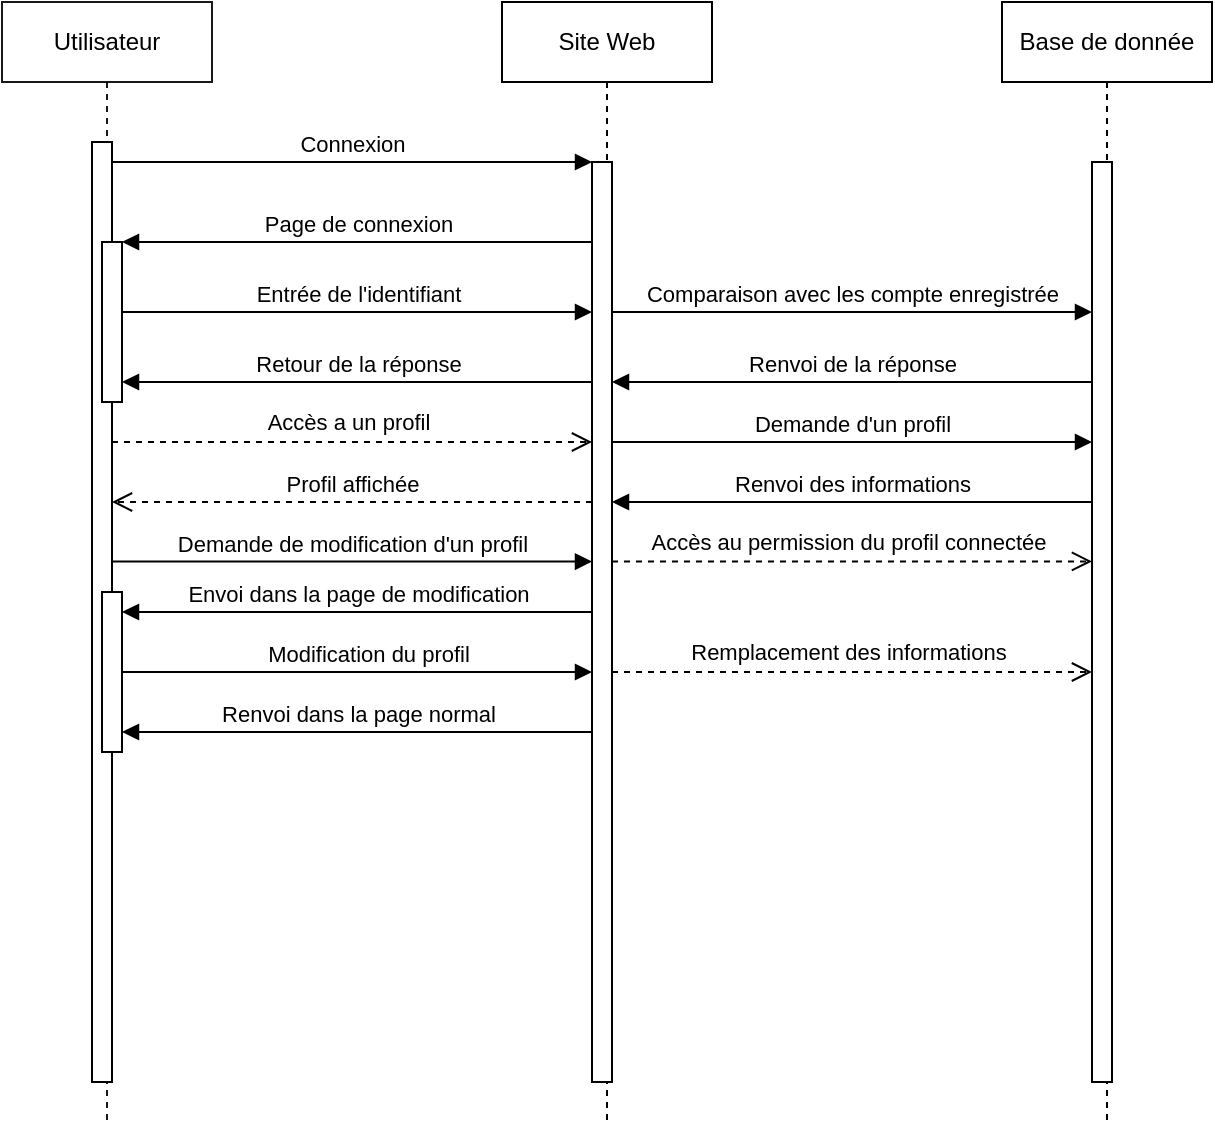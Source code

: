 <mxfile version="21.1.1" type="github">
  <diagram name="Page-1" id="2YBvvXClWsGukQMizWep">
    <mxGraphModel dx="787" dy="455" grid="1" gridSize="5" guides="1" tooltips="1" connect="1" arrows="1" fold="1" page="1" pageScale="1" pageWidth="850" pageHeight="1100" math="0" shadow="0">
      <root>
        <mxCell id="0" />
        <mxCell id="1" parent="0" />
        <mxCell id="aM9ryv3xv72pqoxQDRHE-1" value="Utilisateur" style="shape=umlLifeline;perimeter=lifelinePerimeter;whiteSpace=wrap;html=1;container=0;dropTarget=0;collapsible=0;recursiveResize=0;outlineConnect=0;portConstraint=eastwest;newEdgeStyle={&quot;edgeStyle&quot;:&quot;elbowEdgeStyle&quot;,&quot;elbow&quot;:&quot;vertical&quot;,&quot;curved&quot;:0,&quot;rounded&quot;:0};rounded=0;glass=0;shadow=0;strokeWidth=1;opacity=90;" parent="1" vertex="1">
          <mxGeometry x="160" y="40" width="105" height="560" as="geometry" />
        </mxCell>
        <mxCell id="aM9ryv3xv72pqoxQDRHE-2" value="" style="html=1;points=[];perimeter=orthogonalPerimeter;outlineConnect=0;targetShapes=umlLifeline;portConstraint=eastwest;newEdgeStyle={&quot;edgeStyle&quot;:&quot;elbowEdgeStyle&quot;,&quot;elbow&quot;:&quot;vertical&quot;,&quot;curved&quot;:0,&quot;rounded&quot;:0};" parent="aM9ryv3xv72pqoxQDRHE-1" vertex="1">
          <mxGeometry x="45" y="70" width="10" height="470" as="geometry" />
        </mxCell>
        <mxCell id="aM9ryv3xv72pqoxQDRHE-4" value="" style="html=1;points=[];perimeter=orthogonalPerimeter;outlineConnect=0;targetShapes=umlLifeline;portConstraint=eastwest;newEdgeStyle={&quot;edgeStyle&quot;:&quot;elbowEdgeStyle&quot;,&quot;elbow&quot;:&quot;vertical&quot;,&quot;curved&quot;:0,&quot;rounded&quot;:0};" parent="aM9ryv3xv72pqoxQDRHE-1" vertex="1">
          <mxGeometry x="50" y="120" width="10" height="80" as="geometry" />
        </mxCell>
        <mxCell id="UijiWT8xnxZC3mcxqvrs-42" value="" style="html=1;points=[];perimeter=orthogonalPerimeter;outlineConnect=0;targetShapes=umlLifeline;portConstraint=eastwest;newEdgeStyle={&quot;edgeStyle&quot;:&quot;elbowEdgeStyle&quot;,&quot;elbow&quot;:&quot;vertical&quot;,&quot;curved&quot;:0,&quot;rounded&quot;:0};" vertex="1" parent="aM9ryv3xv72pqoxQDRHE-1">
          <mxGeometry x="50" y="295" width="10" height="80" as="geometry" />
        </mxCell>
        <mxCell id="aM9ryv3xv72pqoxQDRHE-5" value="Site Web" style="shape=umlLifeline;perimeter=lifelinePerimeter;whiteSpace=wrap;html=1;container=0;dropTarget=0;collapsible=0;recursiveResize=0;outlineConnect=0;portConstraint=eastwest;newEdgeStyle={&quot;edgeStyle&quot;:&quot;elbowEdgeStyle&quot;,&quot;elbow&quot;:&quot;vertical&quot;,&quot;curved&quot;:0,&quot;rounded&quot;:0};" parent="1" vertex="1">
          <mxGeometry x="410" y="40" width="105" height="560" as="geometry" />
        </mxCell>
        <mxCell id="aM9ryv3xv72pqoxQDRHE-6" value="" style="html=1;points=[];perimeter=orthogonalPerimeter;outlineConnect=0;targetShapes=umlLifeline;portConstraint=eastwest;newEdgeStyle={&quot;edgeStyle&quot;:&quot;elbowEdgeStyle&quot;,&quot;elbow&quot;:&quot;vertical&quot;,&quot;curved&quot;:0,&quot;rounded&quot;:0};" parent="aM9ryv3xv72pqoxQDRHE-5" vertex="1">
          <mxGeometry x="45" y="80" width="10" height="460" as="geometry" />
        </mxCell>
        <mxCell id="aM9ryv3xv72pqoxQDRHE-7" value="Connexion" style="html=1;verticalAlign=bottom;endArrow=block;edgeStyle=elbowEdgeStyle;elbow=vertical;curved=0;rounded=0;" parent="1" source="aM9ryv3xv72pqoxQDRHE-2" target="aM9ryv3xv72pqoxQDRHE-6" edge="1">
          <mxGeometry relative="1" as="geometry">
            <mxPoint x="310" y="130" as="sourcePoint" />
            <Array as="points">
              <mxPoint x="295" y="120" />
            </Array>
          </mxGeometry>
        </mxCell>
        <mxCell id="aM9ryv3xv72pqoxQDRHE-8" value="Profil affichée" style="html=1;verticalAlign=bottom;endArrow=open;dashed=1;endSize=8;edgeStyle=elbowEdgeStyle;elbow=vertical;curved=0;rounded=0;" parent="1" source="aM9ryv3xv72pqoxQDRHE-6" target="aM9ryv3xv72pqoxQDRHE-2" edge="1">
          <mxGeometry relative="1" as="geometry">
            <mxPoint x="310" y="205" as="targetPoint" />
            <Array as="points">
              <mxPoint x="290" y="290" />
              <mxPoint x="335" y="285" />
              <mxPoint x="320" y="290" />
              <mxPoint x="305" y="275" />
              <mxPoint x="290" y="260" />
              <mxPoint x="335" y="280" />
              <mxPoint x="310" y="295" />
              <mxPoint x="310" y="305" />
              <mxPoint x="325" y="280" />
              <mxPoint x="305" y="280" />
            </Array>
          </mxGeometry>
        </mxCell>
        <mxCell id="aM9ryv3xv72pqoxQDRHE-9" value="Page de connexion" style="html=1;verticalAlign=bottom;endArrow=block;edgeStyle=elbowEdgeStyle;elbow=vertical;curved=0;rounded=0;" parent="1" source="aM9ryv3xv72pqoxQDRHE-6" target="aM9ryv3xv72pqoxQDRHE-4" edge="1">
          <mxGeometry relative="1" as="geometry">
            <mxPoint x="290" y="160" as="sourcePoint" />
            <Array as="points">
              <mxPoint x="305" y="160" />
            </Array>
          </mxGeometry>
        </mxCell>
        <mxCell id="UijiWT8xnxZC3mcxqvrs-28" value="Entrée de l&#39;identifiant" style="html=1;verticalAlign=bottom;endArrow=block;edgeStyle=elbowEdgeStyle;elbow=vertical;curved=0;rounded=0;" edge="1" parent="1" target="aM9ryv3xv72pqoxQDRHE-6">
          <mxGeometry relative="1" as="geometry">
            <mxPoint x="220" y="195" as="sourcePoint" />
            <Array as="points">
              <mxPoint x="295" y="195" />
            </Array>
            <mxPoint x="380" y="195" as="targetPoint" />
          </mxGeometry>
        </mxCell>
        <mxCell id="UijiWT8xnxZC3mcxqvrs-29" value="Retour de la réponse" style="html=1;verticalAlign=bottom;endArrow=block;edgeStyle=elbowEdgeStyle;elbow=vertical;curved=0;rounded=0;" edge="1" parent="1" source="aM9ryv3xv72pqoxQDRHE-6">
          <mxGeometry relative="1" as="geometry">
            <mxPoint x="380" y="230" as="sourcePoint" />
            <Array as="points">
              <mxPoint x="305" y="230" />
            </Array>
            <mxPoint x="220" y="230" as="targetPoint" />
          </mxGeometry>
        </mxCell>
        <mxCell id="UijiWT8xnxZC3mcxqvrs-33" value="" style="endArrow=open;dashed=1;endFill=0;endSize=8;html=1;rounded=0;edgeStyle=elbowEdgeStyle;elbow=vertical;" edge="1" parent="1" source="aM9ryv3xv72pqoxQDRHE-2" target="aM9ryv3xv72pqoxQDRHE-6">
          <mxGeometry width="160" relative="1" as="geometry">
            <mxPoint x="335" y="300" as="sourcePoint" />
            <mxPoint x="495" y="300" as="targetPoint" />
            <Array as="points">
              <mxPoint x="325" y="260" />
              <mxPoint x="355" y="300" />
            </Array>
          </mxGeometry>
        </mxCell>
        <mxCell id="UijiWT8xnxZC3mcxqvrs-35" value="Accès a un profil" style="edgeLabel;html=1;align=center;verticalAlign=middle;resizable=0;points=[];" vertex="1" connectable="0" parent="UijiWT8xnxZC3mcxqvrs-33">
          <mxGeometry x="-0.129" y="1" relative="1" as="geometry">
            <mxPoint x="13" y="-9" as="offset" />
          </mxGeometry>
        </mxCell>
        <mxCell id="UijiWT8xnxZC3mcxqvrs-36" value="Demande de modification d&#39;un profil" style="html=1;verticalAlign=bottom;endArrow=block;edgeStyle=elbowEdgeStyle;elbow=vertical;curved=0;rounded=0;" edge="1" parent="1" target="aM9ryv3xv72pqoxQDRHE-6">
          <mxGeometry relative="1" as="geometry">
            <mxPoint x="215" y="319.76" as="sourcePoint" />
            <Array as="points">
              <mxPoint x="295" y="319.76" />
            </Array>
            <mxPoint x="425" y="320" as="targetPoint" />
          </mxGeometry>
        </mxCell>
        <mxCell id="UijiWT8xnxZC3mcxqvrs-38" value="Envoi dans la page de modification" style="html=1;verticalAlign=bottom;endArrow=block;edgeStyle=elbowEdgeStyle;elbow=vertical;curved=0;rounded=0;" edge="1" parent="1" source="aM9ryv3xv72pqoxQDRHE-6" target="UijiWT8xnxZC3mcxqvrs-42">
          <mxGeometry relative="1" as="geometry">
            <mxPoint x="375" y="350" as="sourcePoint" />
            <Array as="points">
              <mxPoint x="375" y="345" />
              <mxPoint x="270" y="345" />
              <mxPoint x="240" y="340" />
              <mxPoint x="300" y="350" />
            </Array>
            <mxPoint x="215" y="350" as="targetPoint" />
          </mxGeometry>
        </mxCell>
        <mxCell id="UijiWT8xnxZC3mcxqvrs-45" value="Modification du profil" style="html=1;verticalAlign=bottom;endArrow=block;edgeStyle=elbowEdgeStyle;elbow=vertical;curved=0;rounded=0;" edge="1" parent="1" target="aM9ryv3xv72pqoxQDRHE-6">
          <mxGeometry x="0.061" relative="1" as="geometry">
            <mxPoint x="220" y="380" as="sourcePoint" />
            <Array as="points">
              <mxPoint x="255" y="375" />
              <mxPoint x="430" y="365" />
              <mxPoint x="315" y="370" />
              <mxPoint x="270" y="365" />
              <mxPoint x="300" y="380" />
            </Array>
            <mxPoint x="380" y="380" as="targetPoint" />
            <mxPoint as="offset" />
          </mxGeometry>
        </mxCell>
        <mxCell id="UijiWT8xnxZC3mcxqvrs-46" value="Renvoi dans la page normal" style="html=1;verticalAlign=bottom;endArrow=block;edgeStyle=elbowEdgeStyle;elbow=vertical;curved=0;rounded=0;" edge="1" parent="1" source="aM9ryv3xv72pqoxQDRHE-6" target="UijiWT8xnxZC3mcxqvrs-42">
          <mxGeometry x="0.001" relative="1" as="geometry">
            <mxPoint x="450" y="390" as="sourcePoint" />
            <Array as="points">
              <mxPoint x="245" y="405" />
              <mxPoint x="265" y="390" />
              <mxPoint x="235" y="385" />
              <mxPoint x="295" y="395" />
            </Array>
            <mxPoint x="215" y="390" as="targetPoint" />
            <mxPoint as="offset" />
          </mxGeometry>
        </mxCell>
        <mxCell id="UijiWT8xnxZC3mcxqvrs-55" value="Base de donnée" style="shape=umlLifeline;perimeter=lifelinePerimeter;whiteSpace=wrap;html=1;container=0;dropTarget=0;collapsible=0;recursiveResize=0;outlineConnect=0;portConstraint=eastwest;newEdgeStyle={&quot;edgeStyle&quot;:&quot;elbowEdgeStyle&quot;,&quot;elbow&quot;:&quot;vertical&quot;,&quot;curved&quot;:0,&quot;rounded&quot;:0};" vertex="1" parent="1">
          <mxGeometry x="660" y="40" width="105" height="560" as="geometry" />
        </mxCell>
        <mxCell id="UijiWT8xnxZC3mcxqvrs-56" value="" style="html=1;points=[];perimeter=orthogonalPerimeter;outlineConnect=0;targetShapes=umlLifeline;portConstraint=eastwest;newEdgeStyle={&quot;edgeStyle&quot;:&quot;elbowEdgeStyle&quot;,&quot;elbow&quot;:&quot;vertical&quot;,&quot;curved&quot;:0,&quot;rounded&quot;:0};" vertex="1" parent="UijiWT8xnxZC3mcxqvrs-55">
          <mxGeometry x="45" y="80" width="10" height="460" as="geometry" />
        </mxCell>
        <mxCell id="UijiWT8xnxZC3mcxqvrs-57" value="Comparaison avec les compte enregistrée" style="html=1;verticalAlign=bottom;endArrow=block;edgeStyle=elbowEdgeStyle;elbow=vertical;curved=0;rounded=0;" edge="1" parent="1" source="aM9ryv3xv72pqoxQDRHE-6">
          <mxGeometry relative="1" as="geometry">
            <mxPoint x="470" y="195" as="sourcePoint" />
            <Array as="points">
              <mxPoint x="545" y="195" />
            </Array>
            <mxPoint x="705" y="195" as="targetPoint" />
          </mxGeometry>
        </mxCell>
        <mxCell id="UijiWT8xnxZC3mcxqvrs-59" value="Renvoi de la réponse" style="html=1;verticalAlign=bottom;endArrow=block;edgeStyle=elbowEdgeStyle;elbow=vertical;curved=0;rounded=0;" edge="1" parent="1" source="UijiWT8xnxZC3mcxqvrs-56">
          <mxGeometry relative="1" as="geometry">
            <mxPoint x="700" y="230" as="sourcePoint" />
            <Array as="points">
              <mxPoint x="490" y="230" />
              <mxPoint x="655" y="225" />
              <mxPoint x="550" y="230" />
            </Array>
            <mxPoint x="465" y="230" as="targetPoint" />
          </mxGeometry>
        </mxCell>
        <mxCell id="UijiWT8xnxZC3mcxqvrs-60" value="Demande d&#39;un profil" style="html=1;verticalAlign=bottom;endArrow=block;edgeStyle=elbowEdgeStyle;elbow=vertical;curved=0;rounded=0;" edge="1" parent="1" source="aM9ryv3xv72pqoxQDRHE-6" target="UijiWT8xnxZC3mcxqvrs-56">
          <mxGeometry relative="1" as="geometry">
            <mxPoint x="465" y="260" as="sourcePoint" />
            <Array as="points">
              <mxPoint x="540" y="260" />
            </Array>
            <mxPoint x="700" y="260" as="targetPoint" />
          </mxGeometry>
        </mxCell>
        <mxCell id="UijiWT8xnxZC3mcxqvrs-61" value="Renvoi des informations" style="html=1;verticalAlign=bottom;endArrow=block;edgeStyle=elbowEdgeStyle;elbow=vertical;curved=0;rounded=0;" edge="1" parent="1" source="UijiWT8xnxZC3mcxqvrs-56" target="aM9ryv3xv72pqoxQDRHE-6">
          <mxGeometry relative="1" as="geometry">
            <mxPoint x="710" y="290" as="sourcePoint" />
            <Array as="points">
              <mxPoint x="555" y="290" />
            </Array>
            <mxPoint x="470" y="290" as="targetPoint" />
          </mxGeometry>
        </mxCell>
        <mxCell id="UijiWT8xnxZC3mcxqvrs-63" value="" style="endArrow=open;dashed=1;endFill=0;endSize=8;html=1;rounded=0;edgeStyle=elbowEdgeStyle;elbow=vertical;" edge="1" parent="1" source="aM9ryv3xv72pqoxQDRHE-6" target="UijiWT8xnxZC3mcxqvrs-56">
          <mxGeometry width="160" relative="1" as="geometry">
            <mxPoint x="460" y="319.71" as="sourcePoint" />
            <mxPoint x="700" y="319.71" as="targetPoint" />
            <Array as="points">
              <mxPoint x="570" y="319.71" />
              <mxPoint x="600" y="359.71" />
            </Array>
          </mxGeometry>
        </mxCell>
        <mxCell id="UijiWT8xnxZC3mcxqvrs-64" value="Accès au permission du profil connectée" style="edgeLabel;html=1;align=center;verticalAlign=middle;resizable=0;points=[];" vertex="1" connectable="0" parent="UijiWT8xnxZC3mcxqvrs-63">
          <mxGeometry x="-0.129" y="1" relative="1" as="geometry">
            <mxPoint x="13" y="-9" as="offset" />
          </mxGeometry>
        </mxCell>
        <mxCell id="UijiWT8xnxZC3mcxqvrs-67" value="" style="endArrow=open;dashed=1;endFill=0;endSize=8;html=1;rounded=0;edgeStyle=elbowEdgeStyle;elbow=vertical;" edge="1" parent="1" source="aM9ryv3xv72pqoxQDRHE-6" target="UijiWT8xnxZC3mcxqvrs-56">
          <mxGeometry width="160" relative="1" as="geometry">
            <mxPoint x="465" y="375.29" as="sourcePoint" />
            <mxPoint x="705" y="375.29" as="targetPoint" />
            <Array as="points">
              <mxPoint x="570" y="375" />
              <mxPoint x="600" y="415" />
            </Array>
          </mxGeometry>
        </mxCell>
        <mxCell id="UijiWT8xnxZC3mcxqvrs-68" value="Remplacement des informations" style="edgeLabel;html=1;align=center;verticalAlign=middle;resizable=0;points=[];" vertex="1" connectable="0" parent="UijiWT8xnxZC3mcxqvrs-67">
          <mxGeometry x="-0.129" y="1" relative="1" as="geometry">
            <mxPoint x="13" y="-9" as="offset" />
          </mxGeometry>
        </mxCell>
      </root>
    </mxGraphModel>
  </diagram>
</mxfile>
